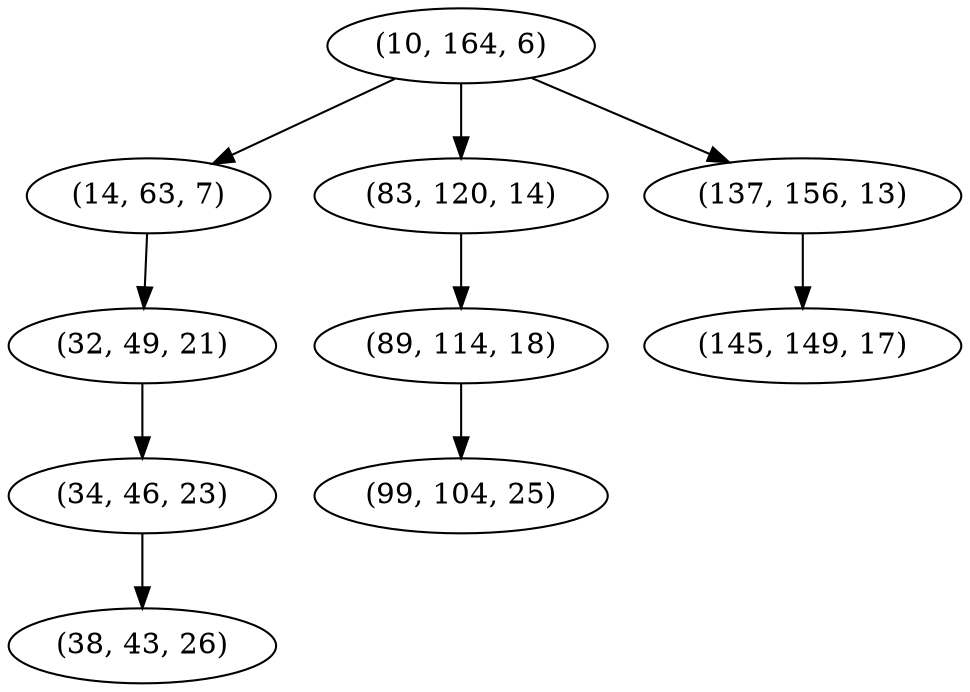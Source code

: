 digraph tree {
    "(10, 164, 6)";
    "(14, 63, 7)";
    "(32, 49, 21)";
    "(34, 46, 23)";
    "(38, 43, 26)";
    "(83, 120, 14)";
    "(89, 114, 18)";
    "(99, 104, 25)";
    "(137, 156, 13)";
    "(145, 149, 17)";
    "(10, 164, 6)" -> "(14, 63, 7)";
    "(10, 164, 6)" -> "(83, 120, 14)";
    "(10, 164, 6)" -> "(137, 156, 13)";
    "(14, 63, 7)" -> "(32, 49, 21)";
    "(32, 49, 21)" -> "(34, 46, 23)";
    "(34, 46, 23)" -> "(38, 43, 26)";
    "(83, 120, 14)" -> "(89, 114, 18)";
    "(89, 114, 18)" -> "(99, 104, 25)";
    "(137, 156, 13)" -> "(145, 149, 17)";
}
